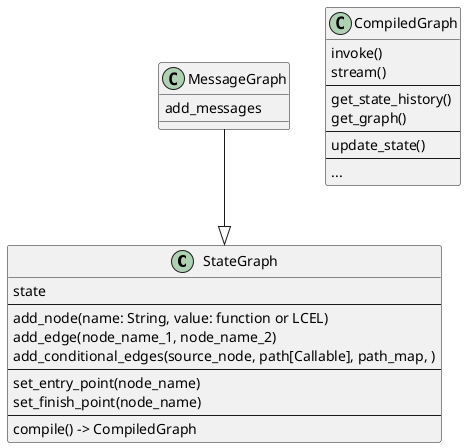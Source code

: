 @startuml

' https://langchain-ai.github.io/langgraph/reference/graphs/
' https://github.com/langchain-ai/langgraph
' StateGraph is a class that represents the graph. You initialize this class by passing in a state definition. 
' This state definition represents a central state object that is updated over time. 
' This state is updated by nodes in the graph, which return operations to attributes of this state (in the form of a key-value store).
class StateGraph {
    state
    ---
    add_node(name: String, value: function or LCEL)
    add_edge(node_name_1, node_name_2)
    add_conditional_edges(source_node, path[Callable], path_map, )
    ---
    set_entry_point(node_name)
    set_finish_point(node_name)
    ---
    compile() -> CompiledGraph
}

class CompiledGraph{
    invoke()
    stream()
    ---
    get_state_history()
    get_graph()
    ---
    update_state()
    ---
    ...
}

' https://langchain-ai.github.io/langgraph/reference/graphs/#messagegraph
' Each node in a MessageGraph takes a list of messages as input and returns zero or more messages as output.
' The add_messages function is used to merge the output messages from each node into the existing list of messages 
' in the graph's state
class MessageGraph{
    add_messages
}

MessageGraph --|> StateGraph

@enduml
